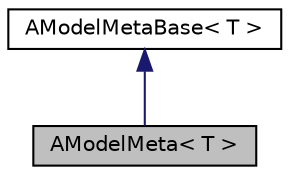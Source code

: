 digraph "AModelMeta&lt; T &gt;"
{
 // LATEX_PDF_SIZE
  edge [fontname="Helvetica",fontsize="10",labelfontname="Helvetica",labelfontsize="10"];
  node [fontname="Helvetica",fontsize="10",shape=record];
  Node1 [label="AModelMeta\< T \>",height=0.2,width=0.4,color="black", fillcolor="grey75", style="filled", fontcolor="black",tooltip="Defines model metadata (list of fields, name of appropriate sql table, etc...)"];
  Node2 -> Node1 [dir="back",color="midnightblue",fontsize="10",style="solid",fontname="Helvetica"];
  Node2 [label="AModelMetaBase\< T \>",height=0.2,width=0.4,color="black", fillcolor="white", style="filled",URL="$structAModelMetaBase.html",tooltip=" "];
}
